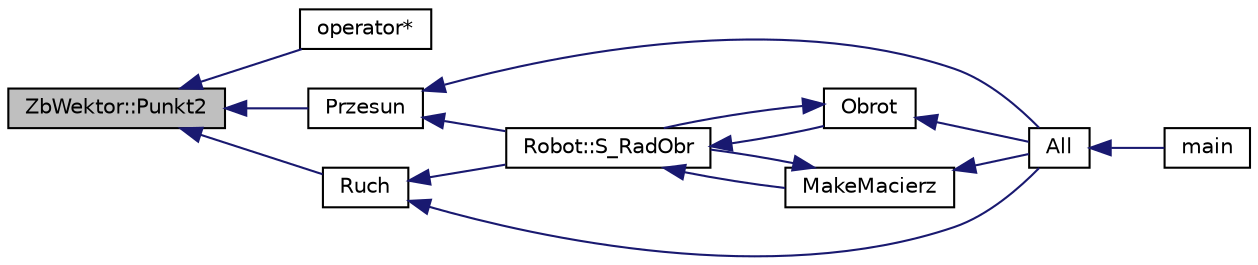 digraph "ZbWektor::Punkt2"
{
  edge [fontname="Helvetica",fontsize="10",labelfontname="Helvetica",labelfontsize="10"];
  node [fontname="Helvetica",fontsize="10",shape=record];
  rankdir="LR";
  Node1 [label="ZbWektor::Punkt2",height=0.2,width=0.4,color="black", fillcolor="grey75", style="filled", fontcolor="black"];
  Node1 -> Node2 [dir="back",color="midnightblue",fontsize="10",style="solid",fontname="Helvetica"];
  Node2 [label="operator*",height=0.2,width=0.4,color="black", fillcolor="white", style="filled",URL="$_macierz_8cpp.html#aa4e7d2489651215080592414cdfd0341"];
  Node1 -> Node3 [dir="back",color="midnightblue",fontsize="10",style="solid",fontname="Helvetica"];
  Node3 [label="Przesun",height=0.2,width=0.4,color="black", fillcolor="white", style="filled",URL="$_robot_8cpp.html#a9d5dee3be3b1b646da0f0af459e29a98"];
  Node3 -> Node4 [dir="back",color="midnightblue",fontsize="10",style="solid",fontname="Helvetica"];
  Node4 [label="Robot::S_RadObr",height=0.2,width=0.4,color="black", fillcolor="white", style="filled",URL="$class_robot.html#a0462f50beaafab7d478608d05de5837f"];
  Node4 -> Node5 [dir="back",color="midnightblue",fontsize="10",style="solid",fontname="Helvetica"];
  Node5 [label="MakeMacierz",height=0.2,width=0.4,color="black", fillcolor="white", style="filled",URL="$_robot_8cpp.html#a965a5c6a4be1d31ccf86c9ab01bda3fe"];
  Node5 -> Node4 [dir="back",color="midnightblue",fontsize="10",style="solid",fontname="Helvetica"];
  Node5 -> Node6 [dir="back",color="midnightblue",fontsize="10",style="solid",fontname="Helvetica"];
  Node6 [label="All",height=0.2,width=0.4,color="black", fillcolor="white", style="filled",URL="$_all_8cpp.html#a7b0e7672f52ece4489533af8aefe1101"];
  Node6 -> Node7 [dir="back",color="midnightblue",fontsize="10",style="solid",fontname="Helvetica"];
  Node7 [label="main",height=0.2,width=0.4,color="black", fillcolor="white", style="filled",URL="$main_8cpp.html#ae66f6b31b5ad750f1fe042a706a4e3d4"];
  Node4 -> Node8 [dir="back",color="midnightblue",fontsize="10",style="solid",fontname="Helvetica"];
  Node8 [label="Obrot",height=0.2,width=0.4,color="black", fillcolor="white", style="filled",URL="$_robot_8cpp.html#a3ce3fa0e24fef994b421474716964158"];
  Node8 -> Node4 [dir="back",color="midnightblue",fontsize="10",style="solid",fontname="Helvetica"];
  Node8 -> Node6 [dir="back",color="midnightblue",fontsize="10",style="solid",fontname="Helvetica"];
  Node3 -> Node6 [dir="back",color="midnightblue",fontsize="10",style="solid",fontname="Helvetica"];
  Node1 -> Node9 [dir="back",color="midnightblue",fontsize="10",style="solid",fontname="Helvetica"];
  Node9 [label="Ruch",height=0.2,width=0.4,color="black", fillcolor="white", style="filled",URL="$_robot_8cpp.html#ae91af2f6f4d6ca15417d15eb15a216ae"];
  Node9 -> Node4 [dir="back",color="midnightblue",fontsize="10",style="solid",fontname="Helvetica"];
  Node9 -> Node6 [dir="back",color="midnightblue",fontsize="10",style="solid",fontname="Helvetica"];
}
